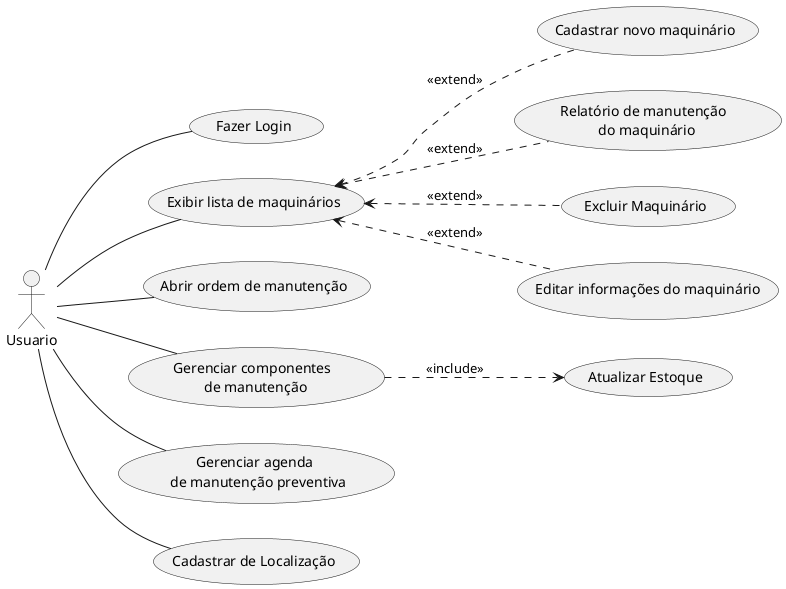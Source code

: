 @@startuml
    left to right direction
    :Usuario: as usuario

    (Fazer Login) as UC001
    (Exibir lista de maquinários) as UC002
    (Cadastrar novo maquinário) as UC003
    (Relatório de manutenção \n do maquinário) as UC004
    (Excluir Maquinário) as UC005
    (Abrir ordem de manutenção) as UC006
    (Gerenciar componentes \n de manutenção) as UC007
    (Atualizar Estoque) as UC008
    (Gerenciar agenda \n de manutenção preventiva) as UC010
    (Cadastrar de Localização) as UC012
    (Editar informações do maquinário) as UC013

    usuario -- UC001
    usuario -- UC002
    usuario -- UC006
    usuario -- UC007
    usuario -- UC010
    usuario -- UC012

    UC002 <.. UC003 : <<extend>>
    UC002 <.. UC004 : <<extend>>
    UC002 <.. UC005 : <<extend>>
    UC002 <.. UC013 : <<extend>>
    UC007 ..> UC008 : <<include>>

@@enduml